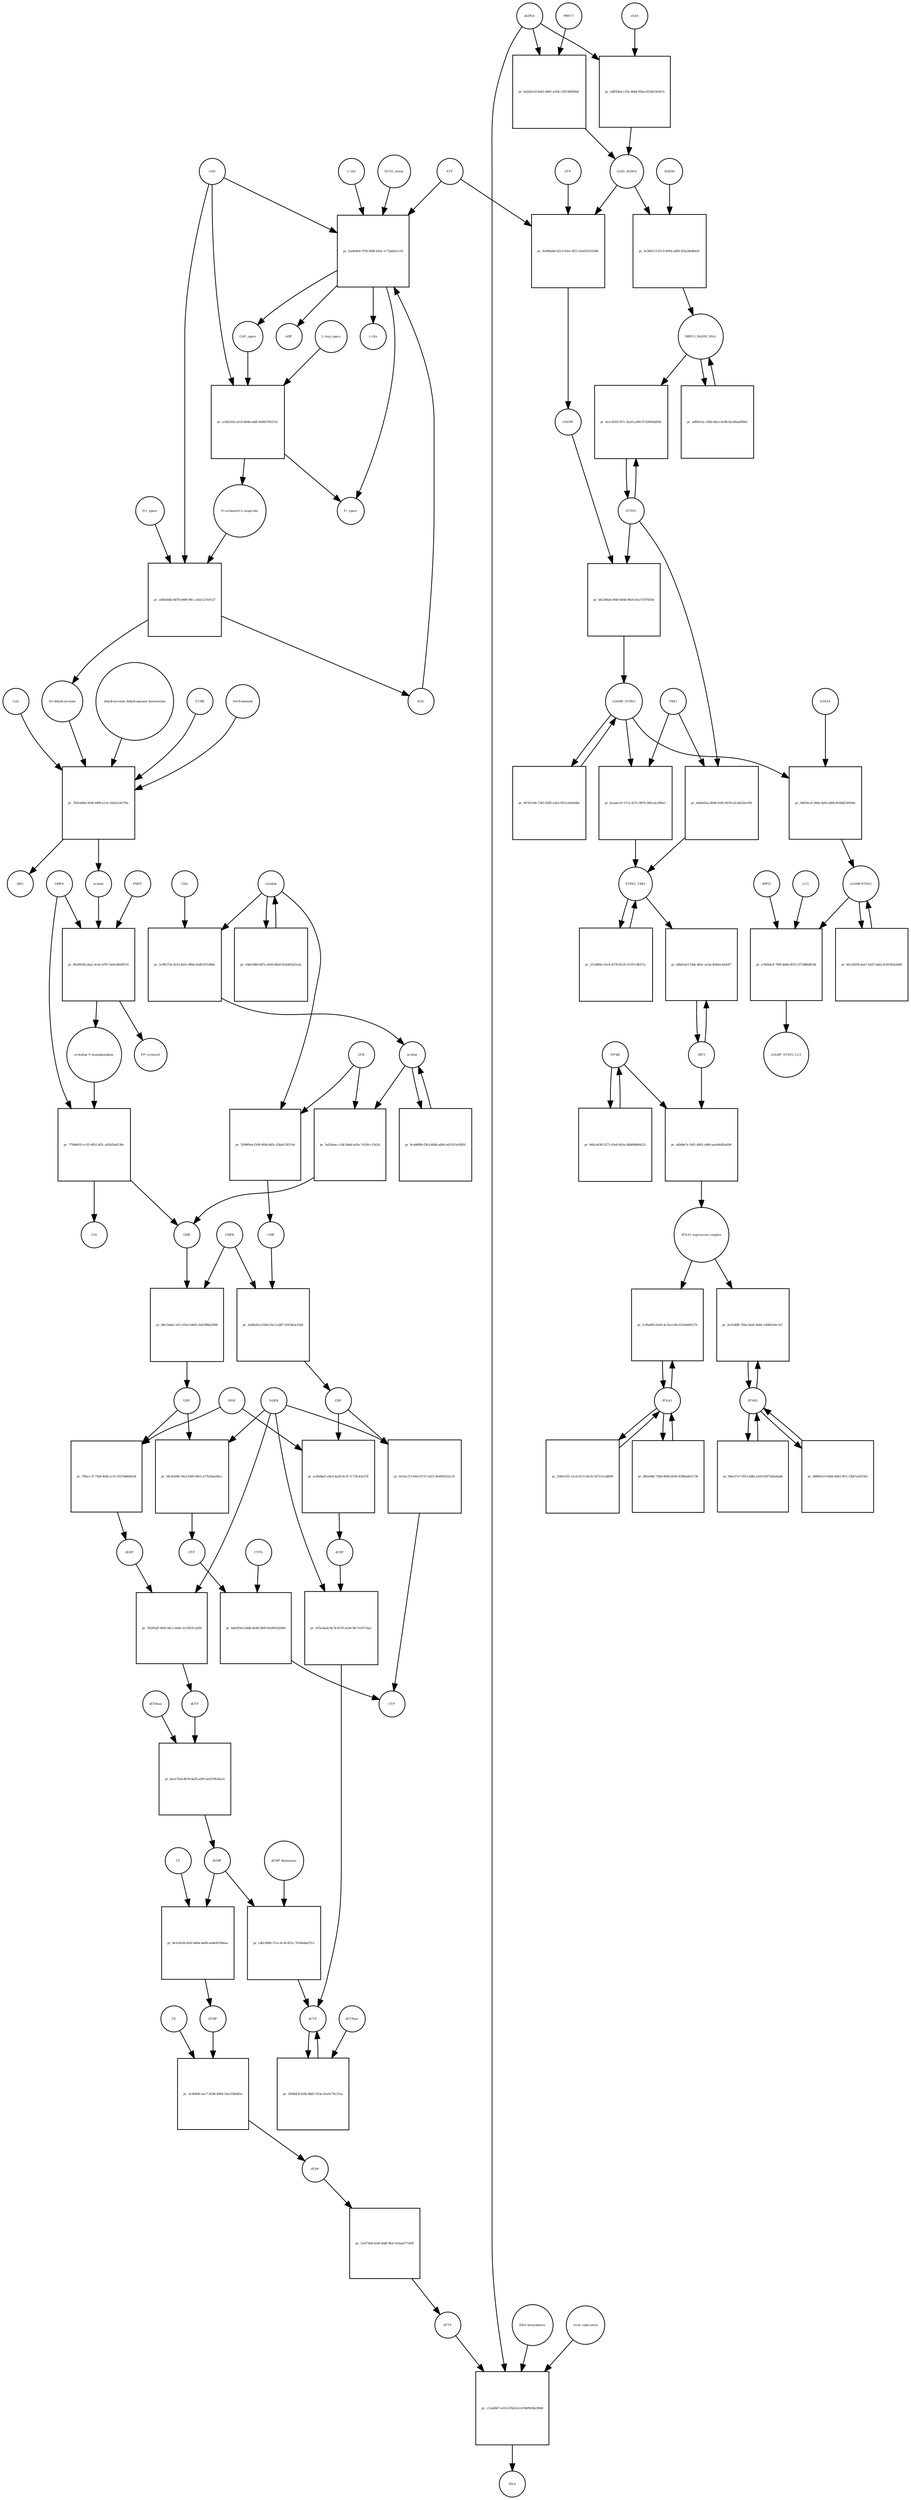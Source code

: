 strict digraph  {
"L-Gln" [annotation="", bipartite=0, cls="simple chemical", fontsize=4, label="L-Gln", shape=circle];
"pr_faa8e8eb-7f59-438f-b3ea-1c72abd1ce18" [annotation="", bipartite=1, cls=process, fontsize=4, label="pr_faa8e8eb-7f59-438f-b3ea-1c72abd1ce18", shape=square];
CAP_space [annotation="", bipartite=0, cls="simple chemical", fontsize=4, label=CAP_space, shape=circle];
CAD [annotation="", bipartite=0, cls=macromolecule, fontsize=4, label=CAD, shape=circle];
HCO3_minus [annotation="", bipartite=0, cls="simple chemical", fontsize=4, label=HCO3_minus, shape=circle];
H2O [annotation="", bipartite=0, cls="simple chemical", fontsize=4, label=H2O, shape=circle];
ATP [annotation="", bipartite=0, cls="simple chemical", fontsize=4, label=ATP, shape=circle];
"L-Glu" [annotation="", bipartite=0, cls="simple chemical", fontsize=4, label="L-Glu", shape=circle];
ADP [annotation="", bipartite=0, cls="simple chemical", fontsize=4, label=ADP, shape=circle];
Pi_space [annotation="", bipartite=0, cls="simple chemical", fontsize=4, label=Pi_space, shape=circle];
cytidine [annotation="", bipartite=0, cls="simple chemical", fontsize=4, label=cytidine, shape=circle];
"pr_5c90573d-d143-4d1e-999a-63d5187e9bfa" [annotation="", bipartite=1, cls=process, fontsize=4, label="pr_5c90573d-d143-4d1e-999a-63d5187e9bfa", shape=square];
uridine [annotation="", bipartite=0, cls="simple chemical", fontsize=4, label=uridine, shape=circle];
CDA [annotation="", bipartite=0, cls=macromolecule, fontsize=4, label=CDA, shape=circle];
"pr_5ef2abac-c1df-4bdd-ad3e-7c63fcc15424" [annotation="", bipartite=1, cls=process, fontsize=4, label="pr_5ef2abac-c1df-4bdd-ad3e-7c63fcc15424", shape=square];
UMP [annotation="", bipartite=0, cls="simple chemical", fontsize=4, label=UMP, shape=circle];
UCK [annotation="", bipartite=0, cls=macromolecule, fontsize=4, label=UCK, shape=circle];
"pr_3598f9e4-f208-495d-8d3c-f26afc5837a4" [annotation="", bipartite=1, cls=process, fontsize=4, label="pr_3598f9e4-f208-495d-8d3c-f26afc5837a4", shape=square];
CMP [annotation="", bipartite=0, cls="simple chemical", fontsize=4, label=CMP, shape=circle];
"pr_6cdddf86-f3b3-4b0b-a666-a62167e03650" [annotation="", bipartite=1, cls=process, fontsize=4, label="pr_6cdddf86-f3b3-4b0b-a666-a62167e03650", shape=square];
"pr_cb8e5889-807a-4030-8b20-832d65af1e2a" [annotation="", bipartite=1, cls=process, fontsize=4, label="pr_cb8e5889-807a-4030-8b20-832d65af1e2a", shape=square];
"pr_8be7e8ee-1d11-45e3-b8d5-5a67d86a3006" [annotation="", bipartite=1, cls=process, fontsize=4, label="pr_8be7e8ee-1d11-45e3-b8d5-5a67d86a3006", shape=square];
UDP [annotation="", bipartite=0, cls="simple chemical", fontsize=4, label=UDP, shape=circle];
CMPK [annotation="", bipartite=0, cls=macromolecule, fontsize=4, label=CMPK, shape=circle];
"pr_3ed0a41a-638d-45c3-ad87-5f47bb3cf5b4" [annotation="", bipartite=1, cls=process, fontsize=4, label="pr_3ed0a41a-638d-45c3-ad87-5f47bb3cf5b4", shape=square];
CDP [annotation="", bipartite=0, cls="simple chemical", fontsize=4, label=CDP, shape=circle];
"pr_58c4cb9d-10a3-4583-8fe5-a77b20ee0dce" [annotation="", bipartite=1, cls=process, fontsize=4, label="pr_58c4cb9d-10a3-4583-8fe5-a77b20ee0dce", shape=square];
UTP [annotation="", bipartite=0, cls="simple chemical", fontsize=4, label=UTP, shape=circle];
NDPK [annotation="", bipartite=0, cls=macromolecule, fontsize=4, label=NDPK, shape=circle];
"pr_0e1dc372-f0e6-4737-a323-4e6943232c25" [annotation="", bipartite=1, cls=process, fontsize=4, label="pr_0e1dc372-f0e6-4737-a323-4e6943232c25", shape=square];
CTP [annotation="", bipartite=0, cls="simple chemical", fontsize=4, label=CTP, shape=circle];
"pr_bde929a5-bfdb-4e9d-9d0f-f4a961b2fd00" [annotation="", bipartite=1, cls=process, fontsize=4, label="pr_bde929a5-bfdb-4e9d-9d0f-f4a961b2fd00", shape=square];
CTPS [annotation="", bipartite=0, cls=macromolecule, fontsize=4, label=CTPS, shape=circle];
"pr_70facc7f-75bd-40af-a11f-3337d4d0dcb8" [annotation="", bipartite=1, cls=process, fontsize=4, label="pr_70facc7f-75bd-40af-a11f-3337d4d0dcb8", shape=square];
dUDP [annotation="", bipartite=0, cls="simple chemical", fontsize=4, label=dUDP, shape=circle];
RNR [annotation="", bipartite=0, cls=macromolecule, fontsize=4, label=RNR, shape=circle];
"pr_7b285aff-bf40-46c1-a64e-2c33f5412a09" [annotation="", bipartite=1, cls=process, fontsize=4, label="pr_7b285aff-bf40-46c1-a64e-2c33f5412a09", shape=square];
dUTP [annotation="", bipartite=0, cls="simple chemical", fontsize=4, label=dUTP, shape=circle];
dCDP [annotation="", bipartite=0, cls="simple chemical", fontsize=4, label=dCDP, shape=circle];
"pr_e05e3aed-8a7d-4576-acb6-9fe7e1871da2" [annotation="", bipartite=1, cls=process, fontsize=4, label="pr_e05e3aed-8a7d-4576-acb6-9fe7e1871da2", shape=square];
dCTP [annotation="", bipartite=0, cls="simple chemical", fontsize=4, label=dCTP, shape=circle];
"pr_ac49dbe2-e6e3-4a20-9c3f-7c73fc43c67b" [annotation="", bipartite=1, cls=process, fontsize=4, label="pr_ac49dbe2-e6e3-4a20-9c3f-7c73fc43c67b", shape=square];
"pr_4ace7fad-db76-4a2f-ad59-ae657fb1ba1e" [annotation="", bipartite=1, cls=process, fontsize=4, label="pr_4ace7fad-db76-4a2f-ad59-ae657fb1ba1e", shape=square];
dUMP [annotation="", bipartite=0, cls="simple chemical", fontsize=4, label=dUMP, shape=circle];
dUTPase [annotation="", bipartite=0, cls=macromolecule, fontsize=4, label=dUTPase, shape=circle];
"pr_3660bf3f-fe0b-4b81-933a-81a9c79c37ea" [annotation="", bipartite=1, cls=process, fontsize=4, label="pr_3660bf3f-fe0b-4b81-933a-81a9c79c37ea", shape=square];
dCTPase [annotation="", bipartite=0, cls=macromolecule, fontsize=4, label=dCTPase, shape=circle];
"pr_cdb12896-37ce-4c36-851c-7b346dad7f12" [annotation="", bipartite=1, cls=process, fontsize=4, label="pr_cdb12896-37ce-4c36-851c-7b346dad7f12", shape=square];
"dCMP deaminase" [annotation="", bipartite=0, cls=macromolecule, fontsize=4, label="dCMP deaminase", shape=circle];
"pr_8e1e5030-fed2-469a-bd08-ae6e001f8eaa" [annotation="", bipartite=1, cls=process, fontsize=4, label="pr_8e1e5030-fed2-469a-bd08-ae6e001f8eaa", shape=square];
dTMP [annotation="", bipartite=0, cls="simple chemical", fontsize=4, label=dTMP, shape=circle];
TS [annotation="", bipartite=0, cls=macromolecule, fontsize=4, label=TS, shape=circle];
"pr_2c9fdf40-2ec7-4296-8964-1fac55b0df1e" [annotation="", bipartite=1, cls=process, fontsize=4, label="pr_2c9fdf40-2ec7-4296-8964-1fac55b0df1e", shape=square];
dTDP [annotation="", bipartite=0, cls="simple chemical", fontsize=4, label=dTDP, shape=circle];
TK [annotation="", bipartite=0, cls=macromolecule, fontsize=4, label=TK, shape=circle];
"pr_21ef74b4-d34f-4ddf-9fef-916ea477349f" [annotation="", bipartite=1, cls=process, fontsize=4, label="pr_21ef74b4-d34f-4ddf-9fef-916ea477349f", shape=square];
dTTP [annotation="", bipartite=0, cls="simple chemical", fontsize=4, label=dTTP, shape=circle];
dsDNA [annotation="", bipartite=0, cls="simple chemical", fontsize=4, label=dsDNA, shape=circle];
"pr_edff29a4-c35e-46b4-82ba-821bfc9cbf15" [annotation="", bipartite=1, cls=process, fontsize=4, label="pr_edff29a4-c35e-46b4-82ba-821bfc9cbf15", shape=square];
cGAS [annotation="", bipartite=0, cls=macromolecule, fontsize=4, label=cGAS, shape=circle];
cGAS_dsDNA [annotation="", bipartite=0, cls=complex, fontsize=4, label=cGAS_dsDNA, shape=circle];
"pr_0cd69abd-0213-45ee-9f21-02e025e31b84" [annotation="", bipartite=1, cls=process, fontsize=4, label="pr_0cd69abd-0213-45ee-9f21-02e025e31b84", shape=square];
GTP [annotation="", bipartite=0, cls="simple chemical", fontsize=4, label=GTP, shape=circle];
cGAMP [annotation="", bipartite=0, cls="simple chemical", fontsize=4, label=cGAMP, shape=circle];
"pr_bb1366a4-8f49-4b48-96a6-65a7187f503b" [annotation="", bipartite=1, cls=process, fontsize=4, label="pr_bb1366a4-8f49-4b48-96a6-65a7187f503b", shape=square];
STING [annotation="", bipartite=0, cls="macromolecule multimer", fontsize=4, label=STING, shape=circle];
cGAMP_STING [annotation="", bipartite=0, cls=complex, fontsize=4, label=cGAMP_STING, shape=circle];
TBK1 [annotation="", bipartite=0, cls=macromolecule, fontsize=4, label=TBK1, shape=circle];
"pr_8ceaece5-17c2-437c-9870-30fcadc396e3" [annotation="", bipartite=1, cls=process, fontsize=4, label="pr_8ceaece5-17c2-437c-9870-30fcadc396e3", shape=square];
STING_TBK1 [annotation="", bipartite=0, cls=complex, fontsize=4, label=STING_TBK1, shape=circle];
"pr_487b1164-7363-4285-a4a5-f921c6d3a9b6" [annotation="", bipartite=1, cls=process, fontsize=4, label="pr_487b1164-7363-4285-a4a5-f921c6d3a9b6", shape=square];
"pr_25148f0e-93c8-4378-8218-15197c9b371c" [annotation="", bipartite=1, cls=process, fontsize=4, label="pr_25148f0e-93c8-4378-8218-15197c9b371c", shape=square];
"NF-kB" [annotation="", bipartite=0, cls=complex, fontsize=4, label="NF-kB", shape=circle];
"pr_0d41a638-5271-43e9-b03a-b8b806664221" [annotation="", bipartite=1, cls=process, fontsize=4, label="pr_0d41a638-5271-43e9-b03a-b8b806664221", shape=square];
IFNA1 [annotation="", bipartite=0, cls="nucleic acid feature", fontsize=4, label=IFNA1, shape=circle];
"pr_8ffee9bf-72b6-4836-b030-4298ad031736" [annotation="", bipartite=1, cls=process, fontsize=4, label="pr_8ffee9bf-72b6-4836-b030-4298ad031736", shape=square];
IFNB1 [annotation="", bipartite=0, cls="nucleic acid feature", fontsize=4, label=IFNB1, shape=circle];
"pr_69696110-0266-4683-9f1c-f3bf7a501563" [annotation="", bipartite=1, cls=process, fontsize=4, label="pr_69696110-0266-4683-9f1c-f3bf7a501563", shape=square];
"pr_55661201-11cd-4111-be16-1b7151cd8095" [annotation="", bipartite=1, cls=process, fontsize=4, label="pr_55661201-11cd-4111-be16-1b7151cd8095", shape=square];
"pr_80ecf7e7-f915-4dfa-a350-b3f75d3e4adb" [annotation="", bipartite=1, cls=process, fontsize=4, label="pr_80ecf7e7-f915-4dfa-a350-b3f75d3e4adb", shape=square];
"pr_bc05d0ff-784a-4426-9d44-14680c0ec5a7" [annotation="", bipartite=1, cls=process, fontsize=4, label="pr_bc05d0ff-784a-4426-9d44-14680c0ec5a7", shape=square];
"IFNA1 expression complex" [annotation="", bipartite=0, cls=complex, fontsize=4, label="IFNA1 expression complex", shape=circle];
"cGAMP-STING" [annotation="", bipartite=0, cls=complex, fontsize=4, label="cGAMP-STING", shape=circle];
"pr_00c54050-4ea7-43d7-bab1-fe50363a946f" [annotation="", bipartite=1, cls=process, fontsize=4, label="pr_00c54050-4ea7-43d7-bab1-fe50363a946f", shape=square];
"pr_0a2d5e1d-9a43-4b91-a394-139156fd39dc" [annotation="", bipartite=1, cls=process, fontsize=4, label="pr_0a2d5e1d-9a43-4b91-a394-139156fd39dc", shape=square];
MRE11 [annotation="", bipartite=0, cls="macromolecule multimer", fontsize=4, label=MRE11, shape=circle];
RAD50 [annotation="", bipartite=0, cls="macromolecule multimer", fontsize=4, label=RAD50, shape=circle];
"pr_4c56b7c3-b7c9-495d-ad84-5f3a28e8bed1" [annotation="", bipartite=1, cls=process, fontsize=4, label="pr_4c56b7c3-b7c9-495d-ad84-5f3a28e8bed1", shape=square];
MRE11_RAD50_DNA [annotation="", bipartite=0, cls=complex, fontsize=4, label=MRE11_RAD50_DNA, shape=circle];
IRF3 [annotation="", bipartite=0, cls="macromolecule multimer", fontsize=4, label=IRF3, shape=circle];
"pr_bfbdcbe5-f3de-463c-ae1b-4044ac4442f7" [annotation="", bipartite=1, cls=process, fontsize=4, label="pr_bfbdcbe5-f3de-463c-ae1b-4044ac4442f7", shape=square];
"pr_049f3ec8-566e-4af6-a80b-8c60d230564e" [annotation="", bipartite=1, cls=process, fontsize=4, label="pr_049f3ec8-566e-4af6-a80b-8c60d230564e", shape=square];
SAR1A [annotation="", bipartite=0, cls=macromolecule, fontsize=4, label=SAR1A, shape=circle];
"pr_e760b4c4-79f8-4b6b-8f53-237388fd81b6" [annotation="", bipartite=1, cls=process, fontsize=4, label="pr_e760b4c4-79f8-4b6b-8f53-237388fd81b6", shape=square];
LC3 [annotation="", bipartite=0, cls=macromolecule, fontsize=4, label=LC3, shape=circle];
cGAMP_STING_LC3 [annotation="", bipartite=0, cls=complex, fontsize=4, label=cGAMP_STING_LC3, shape=circle];
WIPI2 [annotation="", bipartite=0, cls=macromolecule, fontsize=4, label=WIPI2, shape=circle];
"pr_ee1cd593-f97c-4a16-a394-9710095dd5b0" [annotation="", bipartite=1, cls=process, fontsize=4, label="pr_ee1cd593-f97c-4a16-a394-9710095dd5b0", shape=square];
"pr_ab4a05aa-6b48-41fb-9939-e2c46226c059" [annotation="", bipartite=1, cls=process, fontsize=4, label="pr_ab4a05aa-6b48-41fb-9939-e2c46226c059", shape=square];
"pr_adfb915e-196b-49ce-bc88-0e166aaf89d3" [annotation="", bipartite=1, cls=process, fontsize=4, label="pr_adfb915e-196b-49ce-bc88-0e166aaf89d3", shape=square];
"pr_a10b3320-a519-4b9d-addf-8e66670027a1" [annotation="", bipartite=1, cls=process, fontsize=4, label="pr_a10b3320-a519-4b9d-addf-8e66670027a1", shape=square];
"N-carbamoyl-L-aspartate" [annotation="", bipartite=0, cls="simple chemical", fontsize=4, label="N-carbamoyl-L-aspartate", shape=circle];
"L-Asp_space" [annotation="", bipartite=0, cls="simple chemical", fontsize=4, label="L-Asp_space", shape=circle];
"pr_a460d46b-9d78-4909-99cc-eb5c527e9127" [annotation="", bipartite=1, cls=process, fontsize=4, label="pr_a460d46b-9d78-4909-99cc-eb5c527e9127", shape=square];
"(S)-dihydroorotate" [annotation="", bipartite=0, cls="simple chemical", fontsize=4, label="(S)-dihydroorotate", shape=circle];
"H+_space" [annotation="", bipartite=0, cls="simple chemical", fontsize=4, label="H+_space", shape=circle];
"pr_70d1a66b-5030-44f8-a1c6-16d3cb3e75fe" [annotation="", bipartite=1, cls=process, fontsize=4, label="pr_70d1a66b-5030-44f8-a1c6-16d3cb3e75fe", shape=square];
orotate [annotation="", bipartite=0, cls="simple chemical", fontsize=4, label=orotate, shape=circle];
"dihydroorotate dehydrogenase holoenzyme" [annotation="", bipartite=0, cls="simple chemical", fontsize=4, label="dihydroorotate dehydrogenase holoenzyme", shape=circle];
P1788 [annotation="", bipartite=0, cls="simple chemical", fontsize=4, label=P1788, shape=circle];
Teriflunomide [annotation="", bipartite=0, cls="simple chemical", fontsize=4, label=Teriflunomide, shape=circle];
CoQ [annotation="", bipartite=0, cls="simple chemical", fontsize=4, label=CoQ, shape=circle];
QH2 [annotation="", bipartite=0, cls="simple chemical", fontsize=4, label=QH2, shape=circle];
"pr_6fa90028-aba2-4c6e-b767-9a0cd0ef857d" [annotation="", bipartite=1, cls=process, fontsize=4, label="pr_6fa90028-aba2-4c6e-b767-9a0cd0ef857d", shape=square];
"orotidine 5'-monophosphate" [annotation="", bipartite=0, cls="simple chemical", fontsize=4, label="orotidine 5'-monophosphate", shape=circle];
UMPS [annotation="", bipartite=0, cls="macromolecule multimer", fontsize=4, label=UMPS, shape=circle];
PRPP [annotation="", bipartite=0, cls="simple chemical", fontsize=4, label=PRPP, shape=circle];
"PPi [cytosol]" [annotation="", bipartite=0, cls="simple chemical", fontsize=4, label="PPi [cytosol]", shape=circle];
"pr_779ddd10-cc35-4951-bf2c-af45d3a0136c" [annotation="", bipartite=1, cls=process, fontsize=4, label="pr_779ddd10-cc35-4951-bf2c-af45d3a0136c", shape=square];
CO2 [annotation="", bipartite=0, cls="simple chemical", fontsize=4, label=CO2, shape=circle];
"pr_c13ab9d7-e010-476d-b1cd-9b0903bc0068" [annotation="", bipartite=1, cls=process, fontsize=4, label="pr_c13ab9d7-e010-476d-b1cd-9b0903bc0068", shape=square];
DNA [annotation="", bipartite=0, cls="nucleic acid feature", fontsize=4, label=DNA, shape=circle];
"DNA biosynthesis" [annotation="urn_miriam_obo.go_GO%3A0071897", bipartite=0, cls=phenotype, fontsize=4, label="DNA biosynthesis", shape=circle];
"virus replication" [annotation="", bipartite=0, cls=phenotype, fontsize=4, label="virus replication", shape=circle];
"pr_1cf6a893-0a83-4c2b-a180-012e8effe579" [annotation="", bipartite=1, cls=process, fontsize=4, label="pr_1cf6a893-0a83-4c2b-a180-012e8effe579", shape=square];
"pr_afb48e7e-54f1-4862-a969-aae04482e694" [annotation="", bipartite=1, cls=process, fontsize=4, label="pr_afb48e7e-54f1-4862-a969-aae04482e694", shape=square];
"L-Gln" -> "pr_faa8e8eb-7f59-438f-b3ea-1c72abd1ce18"  [annotation="", interaction_type=consumption];
"pr_faa8e8eb-7f59-438f-b3ea-1c72abd1ce18" -> CAP_space  [annotation="", interaction_type=production];
"pr_faa8e8eb-7f59-438f-b3ea-1c72abd1ce18" -> "L-Glu"  [annotation="", interaction_type=production];
"pr_faa8e8eb-7f59-438f-b3ea-1c72abd1ce18" -> ADP  [annotation="", interaction_type=production];
"pr_faa8e8eb-7f59-438f-b3ea-1c72abd1ce18" -> Pi_space  [annotation="", interaction_type=production];
CAP_space -> "pr_a10b3320-a519-4b9d-addf-8e66670027a1"  [annotation="", interaction_type=consumption];
CAD -> "pr_faa8e8eb-7f59-438f-b3ea-1c72abd1ce18"  [annotation=urn_miriam_reactome_REACT_1698, interaction_type=catalysis];
CAD -> "pr_a10b3320-a519-4b9d-addf-8e66670027a1"  [annotation=urn_miriam_reactome_REACT_1698, interaction_type=catalysis];
CAD -> "pr_a460d46b-9d78-4909-99cc-eb5c527e9127"  [annotation=urn_miriam_reactome_REACT_1698, interaction_type=catalysis];
HCO3_minus -> "pr_faa8e8eb-7f59-438f-b3ea-1c72abd1ce18"  [annotation="", interaction_type=consumption];
H2O -> "pr_faa8e8eb-7f59-438f-b3ea-1c72abd1ce18"  [annotation="", interaction_type=consumption];
ATP -> "pr_faa8e8eb-7f59-438f-b3ea-1c72abd1ce18"  [annotation="", interaction_type=consumption];
ATP -> "pr_0cd69abd-0213-45ee-9f21-02e025e31b84"  [annotation="", interaction_type=consumption];
cytidine -> "pr_5c90573d-d143-4d1e-999a-63d5187e9bfa"  [annotation="", interaction_type=consumption];
cytidine -> "pr_3598f9e4-f208-495d-8d3c-f26afc5837a4"  [annotation="", interaction_type=consumption];
cytidine -> "pr_cb8e5889-807a-4030-8b20-832d65af1e2a"  [annotation="", interaction_type=consumption];
"pr_5c90573d-d143-4d1e-999a-63d5187e9bfa" -> uridine  [annotation="", interaction_type=production];
uridine -> "pr_5ef2abac-c1df-4bdd-ad3e-7c63fcc15424"  [annotation="", interaction_type=consumption];
uridine -> "pr_6cdddf86-f3b3-4b0b-a666-a62167e03650"  [annotation="", interaction_type=consumption];
CDA -> "pr_5c90573d-d143-4d1e-999a-63d5187e9bfa"  [annotation="", interaction_type=catalysis];
"pr_5ef2abac-c1df-4bdd-ad3e-7c63fcc15424" -> UMP  [annotation="", interaction_type=production];
UMP -> "pr_8be7e8ee-1d11-45e3-b8d5-5a67d86a3006"  [annotation="", interaction_type=consumption];
UCK -> "pr_5ef2abac-c1df-4bdd-ad3e-7c63fcc15424"  [annotation="", interaction_type=catalysis];
UCK -> "pr_3598f9e4-f208-495d-8d3c-f26afc5837a4"  [annotation="", interaction_type=catalysis];
"pr_3598f9e4-f208-495d-8d3c-f26afc5837a4" -> CMP  [annotation="", interaction_type=production];
CMP -> "pr_3ed0a41a-638d-45c3-ad87-5f47bb3cf5b4"  [annotation="", interaction_type=consumption];
"pr_6cdddf86-f3b3-4b0b-a666-a62167e03650" -> uridine  [annotation="", interaction_type=production];
"pr_cb8e5889-807a-4030-8b20-832d65af1e2a" -> cytidine  [annotation="", interaction_type=production];
"pr_8be7e8ee-1d11-45e3-b8d5-5a67d86a3006" -> UDP  [annotation="", interaction_type=production];
UDP -> "pr_58c4cb9d-10a3-4583-8fe5-a77b20ee0dce"  [annotation="", interaction_type=consumption];
UDP -> "pr_70facc7f-75bd-40af-a11f-3337d4d0dcb8"  [annotation="", interaction_type=consumption];
CMPK -> "pr_8be7e8ee-1d11-45e3-b8d5-5a67d86a3006"  [annotation="", interaction_type=catalysis];
CMPK -> "pr_3ed0a41a-638d-45c3-ad87-5f47bb3cf5b4"  [annotation="", interaction_type=catalysis];
"pr_3ed0a41a-638d-45c3-ad87-5f47bb3cf5b4" -> CDP  [annotation="", interaction_type=production];
CDP -> "pr_0e1dc372-f0e6-4737-a323-4e6943232c25"  [annotation="", interaction_type=consumption];
CDP -> "pr_ac49dbe2-e6e3-4a20-9c3f-7c73fc43c67b"  [annotation="", interaction_type=consumption];
"pr_58c4cb9d-10a3-4583-8fe5-a77b20ee0dce" -> UTP  [annotation="", interaction_type=production];
UTP -> "pr_bde929a5-bfdb-4e9d-9d0f-f4a961b2fd00"  [annotation="", interaction_type=consumption];
NDPK -> "pr_58c4cb9d-10a3-4583-8fe5-a77b20ee0dce"  [annotation="", interaction_type=catalysis];
NDPK -> "pr_0e1dc372-f0e6-4737-a323-4e6943232c25"  [annotation="", interaction_type=catalysis];
NDPK -> "pr_7b285aff-bf40-46c1-a64e-2c33f5412a09"  [annotation="", interaction_type=catalysis];
NDPK -> "pr_e05e3aed-8a7d-4576-acb6-9fe7e1871da2"  [annotation="", interaction_type=catalysis];
"pr_0e1dc372-f0e6-4737-a323-4e6943232c25" -> CTP  [annotation="", interaction_type=production];
"pr_bde929a5-bfdb-4e9d-9d0f-f4a961b2fd00" -> CTP  [annotation="", interaction_type=production];
CTPS -> "pr_bde929a5-bfdb-4e9d-9d0f-f4a961b2fd00"  [annotation="", interaction_type=catalysis];
"pr_70facc7f-75bd-40af-a11f-3337d4d0dcb8" -> dUDP  [annotation="", interaction_type=production];
dUDP -> "pr_7b285aff-bf40-46c1-a64e-2c33f5412a09"  [annotation="", interaction_type=consumption];
RNR -> "pr_70facc7f-75bd-40af-a11f-3337d4d0dcb8"  [annotation="", interaction_type=catalysis];
RNR -> "pr_ac49dbe2-e6e3-4a20-9c3f-7c73fc43c67b"  [annotation="", interaction_type=catalysis];
"pr_7b285aff-bf40-46c1-a64e-2c33f5412a09" -> dUTP  [annotation="", interaction_type=production];
dUTP -> "pr_4ace7fad-db76-4a2f-ad59-ae657fb1ba1e"  [annotation="", interaction_type=consumption];
dCDP -> "pr_e05e3aed-8a7d-4576-acb6-9fe7e1871da2"  [annotation="", interaction_type=consumption];
"pr_e05e3aed-8a7d-4576-acb6-9fe7e1871da2" -> dCTP  [annotation="", interaction_type=production];
dCTP -> "pr_3660bf3f-fe0b-4b81-933a-81a9c79c37ea"  [annotation="", interaction_type=consumption];
"pr_ac49dbe2-e6e3-4a20-9c3f-7c73fc43c67b" -> dCDP  [annotation="", interaction_type=production];
"pr_4ace7fad-db76-4a2f-ad59-ae657fb1ba1e" -> dUMP  [annotation="", interaction_type=production];
dUMP -> "pr_cdb12896-37ce-4c36-851c-7b346dad7f12"  [annotation="", interaction_type=consumption];
dUMP -> "pr_8e1e5030-fed2-469a-bd08-ae6e001f8eaa"  [annotation="", interaction_type=consumption];
dUTPase -> "pr_4ace7fad-db76-4a2f-ad59-ae657fb1ba1e"  [annotation="", interaction_type=catalysis];
"pr_3660bf3f-fe0b-4b81-933a-81a9c79c37ea" -> dCTP  [annotation="", interaction_type=production];
dCTPase -> "pr_3660bf3f-fe0b-4b81-933a-81a9c79c37ea"  [annotation="", interaction_type=catalysis];
"pr_cdb12896-37ce-4c36-851c-7b346dad7f12" -> dCTP  [annotation="", interaction_type=production];
"dCMP deaminase" -> "pr_cdb12896-37ce-4c36-851c-7b346dad7f12"  [annotation="", interaction_type=catalysis];
"pr_8e1e5030-fed2-469a-bd08-ae6e001f8eaa" -> dTMP  [annotation="", interaction_type=production];
dTMP -> "pr_2c9fdf40-2ec7-4296-8964-1fac55b0df1e"  [annotation="", interaction_type=consumption];
TS -> "pr_8e1e5030-fed2-469a-bd08-ae6e001f8eaa"  [annotation="", interaction_type=catalysis];
"pr_2c9fdf40-2ec7-4296-8964-1fac55b0df1e" -> dTDP  [annotation="", interaction_type=production];
dTDP -> "pr_21ef74b4-d34f-4ddf-9fef-916ea477349f"  [annotation="", interaction_type=consumption];
TK -> "pr_2c9fdf40-2ec7-4296-8964-1fac55b0df1e"  [annotation="", interaction_type=catalysis];
"pr_21ef74b4-d34f-4ddf-9fef-916ea477349f" -> dTTP  [annotation="", interaction_type=production];
dTTP -> "pr_c13ab9d7-e010-476d-b1cd-9b0903bc0068"  [annotation="", interaction_type=consumption];
dsDNA -> "pr_edff29a4-c35e-46b4-82ba-821bfc9cbf15"  [annotation="", interaction_type=consumption];
dsDNA -> "pr_0a2d5e1d-9a43-4b91-a394-139156fd39dc"  [annotation="", interaction_type=consumption];
dsDNA -> "pr_c13ab9d7-e010-476d-b1cd-9b0903bc0068"  [annotation="", interaction_type=consumption];
"pr_edff29a4-c35e-46b4-82ba-821bfc9cbf15" -> cGAS_dsDNA  [annotation="", interaction_type=production];
cGAS -> "pr_edff29a4-c35e-46b4-82ba-821bfc9cbf15"  [annotation="", interaction_type=consumption];
cGAS_dsDNA -> "pr_0cd69abd-0213-45ee-9f21-02e025e31b84"  [annotation="", interaction_type=catalysis];
cGAS_dsDNA -> "pr_4c56b7c3-b7c9-495d-ad84-5f3a28e8bed1"  [annotation="", interaction_type=consumption];
"pr_0cd69abd-0213-45ee-9f21-02e025e31b84" -> cGAMP  [annotation="", interaction_type=production];
GTP -> "pr_0cd69abd-0213-45ee-9f21-02e025e31b84"  [annotation="", interaction_type=consumption];
cGAMP -> "pr_bb1366a4-8f49-4b48-96a6-65a7187f503b"  [annotation="", interaction_type=consumption];
"pr_bb1366a4-8f49-4b48-96a6-65a7187f503b" -> cGAMP_STING  [annotation="", interaction_type=production];
STING -> "pr_bb1366a4-8f49-4b48-96a6-65a7187f503b"  [annotation="", interaction_type=consumption];
STING -> "pr_ee1cd593-f97c-4a16-a394-9710095dd5b0"  [annotation="", interaction_type=consumption];
STING -> "pr_ab4a05aa-6b48-41fb-9939-e2c46226c059"  [annotation="", interaction_type=consumption];
cGAMP_STING -> "pr_8ceaece5-17c2-437c-9870-30fcadc396e3"  [annotation="", interaction_type=consumption];
cGAMP_STING -> "pr_487b1164-7363-4285-a4a5-f921c6d3a9b6"  [annotation="", interaction_type=consumption];
cGAMP_STING -> "pr_049f3ec8-566e-4af6-a80b-8c60d230564e"  [annotation="", interaction_type=consumption];
TBK1 -> "pr_8ceaece5-17c2-437c-9870-30fcadc396e3"  [annotation="", interaction_type=consumption];
TBK1 -> "pr_ab4a05aa-6b48-41fb-9939-e2c46226c059"  [annotation="", interaction_type=consumption];
"pr_8ceaece5-17c2-437c-9870-30fcadc396e3" -> STING_TBK1  [annotation="", interaction_type=production];
STING_TBK1 -> "pr_25148f0e-93c8-4378-8218-15197c9b371c"  [annotation="", interaction_type=consumption];
STING_TBK1 -> "pr_bfbdcbe5-f3de-463c-ae1b-4044ac4442f7"  [annotation="", interaction_type=catalysis];
"pr_487b1164-7363-4285-a4a5-f921c6d3a9b6" -> cGAMP_STING  [annotation="", interaction_type=production];
"pr_25148f0e-93c8-4378-8218-15197c9b371c" -> STING_TBK1  [annotation="", interaction_type=production];
"NF-kB" -> "pr_0d41a638-5271-43e9-b03a-b8b806664221"  [annotation="", interaction_type=consumption];
"NF-kB" -> "pr_afb48e7e-54f1-4862-a969-aae04482e694"  [annotation="", interaction_type=consumption];
"pr_0d41a638-5271-43e9-b03a-b8b806664221" -> "NF-kB"  [annotation="", interaction_type=production];
IFNA1 -> "pr_8ffee9bf-72b6-4836-b030-4298ad031736"  [annotation="", interaction_type=consumption];
IFNA1 -> "pr_55661201-11cd-4111-be16-1b7151cd8095"  [annotation="", interaction_type=consumption];
IFNA1 -> "pr_1cf6a893-0a83-4c2b-a180-012e8effe579"  [annotation="", interaction_type=consumption];
"pr_8ffee9bf-72b6-4836-b030-4298ad031736" -> IFNA1  [annotation="", interaction_type=production];
IFNB1 -> "pr_69696110-0266-4683-9f1c-f3bf7a501563"  [annotation="", interaction_type=consumption];
IFNB1 -> "pr_80ecf7e7-f915-4dfa-a350-b3f75d3e4adb"  [annotation="", interaction_type=consumption];
IFNB1 -> "pr_bc05d0ff-784a-4426-9d44-14680c0ec5a7"  [annotation="", interaction_type=consumption];
"pr_69696110-0266-4683-9f1c-f3bf7a501563" -> IFNB1  [annotation="", interaction_type=production];
"pr_55661201-11cd-4111-be16-1b7151cd8095" -> IFNA1  [annotation="", interaction_type=production];
"pr_80ecf7e7-f915-4dfa-a350-b3f75d3e4adb" -> IFNB1  [annotation="", interaction_type=production];
"pr_bc05d0ff-784a-4426-9d44-14680c0ec5a7" -> IFNB1  [annotation="", interaction_type=production];
"IFNA1 expression complex" -> "pr_bc05d0ff-784a-4426-9d44-14680c0ec5a7"  [annotation="", interaction_type=stimulation];
"IFNA1 expression complex" -> "pr_1cf6a893-0a83-4c2b-a180-012e8effe579"  [annotation="", interaction_type=stimulation];
"cGAMP-STING" -> "pr_00c54050-4ea7-43d7-bab1-fe50363a946f"  [annotation="", interaction_type=consumption];
"cGAMP-STING" -> "pr_e760b4c4-79f8-4b6b-8f53-237388fd81b6"  [annotation="", interaction_type=consumption];
"pr_00c54050-4ea7-43d7-bab1-fe50363a946f" -> "cGAMP-STING"  [annotation="", interaction_type=production];
"pr_0a2d5e1d-9a43-4b91-a394-139156fd39dc" -> cGAS_dsDNA  [annotation="", interaction_type=production];
MRE11 -> "pr_0a2d5e1d-9a43-4b91-a394-139156fd39dc"  [annotation="", interaction_type=consumption];
RAD50 -> "pr_4c56b7c3-b7c9-495d-ad84-5f3a28e8bed1"  [annotation="", interaction_type=consumption];
"pr_4c56b7c3-b7c9-495d-ad84-5f3a28e8bed1" -> MRE11_RAD50_DNA  [annotation="", interaction_type=production];
MRE11_RAD50_DNA -> "pr_ee1cd593-f97c-4a16-a394-9710095dd5b0"  [annotation="", interaction_type=catalysis];
MRE11_RAD50_DNA -> "pr_adfb915e-196b-49ce-bc88-0e166aaf89d3"  [annotation="", interaction_type=consumption];
IRF3 -> "pr_bfbdcbe5-f3de-463c-ae1b-4044ac4442f7"  [annotation="", interaction_type=consumption];
IRF3 -> "pr_afb48e7e-54f1-4862-a969-aae04482e694"  [annotation="", interaction_type=consumption];
"pr_bfbdcbe5-f3de-463c-ae1b-4044ac4442f7" -> IRF3  [annotation="", interaction_type=production];
"pr_049f3ec8-566e-4af6-a80b-8c60d230564e" -> "cGAMP-STING"  [annotation="", interaction_type=production];
SAR1A -> "pr_049f3ec8-566e-4af6-a80b-8c60d230564e"  [annotation="", interaction_type=catalysis];
"pr_e760b4c4-79f8-4b6b-8f53-237388fd81b6" -> cGAMP_STING_LC3  [annotation="", interaction_type=production];
LC3 -> "pr_e760b4c4-79f8-4b6b-8f53-237388fd81b6"  [annotation="", interaction_type=consumption];
WIPI2 -> "pr_e760b4c4-79f8-4b6b-8f53-237388fd81b6"  [annotation="", interaction_type=catalysis];
"pr_ee1cd593-f97c-4a16-a394-9710095dd5b0" -> STING  [annotation="", interaction_type=production];
"pr_ab4a05aa-6b48-41fb-9939-e2c46226c059" -> STING_TBK1  [annotation="", interaction_type=production];
"pr_adfb915e-196b-49ce-bc88-0e166aaf89d3" -> MRE11_RAD50_DNA  [annotation="", interaction_type=production];
"pr_a10b3320-a519-4b9d-addf-8e66670027a1" -> "N-carbamoyl-L-aspartate"  [annotation="", interaction_type=production];
"pr_a10b3320-a519-4b9d-addf-8e66670027a1" -> Pi_space  [annotation="", interaction_type=production];
"N-carbamoyl-L-aspartate" -> "pr_a460d46b-9d78-4909-99cc-eb5c527e9127"  [annotation="", interaction_type=consumption];
"L-Asp_space" -> "pr_a10b3320-a519-4b9d-addf-8e66670027a1"  [annotation="", interaction_type=consumption];
"pr_a460d46b-9d78-4909-99cc-eb5c527e9127" -> "(S)-dihydroorotate"  [annotation="", interaction_type=production];
"pr_a460d46b-9d78-4909-99cc-eb5c527e9127" -> H2O  [annotation="", interaction_type=production];
"(S)-dihydroorotate" -> "pr_70d1a66b-5030-44f8-a1c6-16d3cb3e75fe"  [annotation="", interaction_type=consumption];
"H+_space" -> "pr_a460d46b-9d78-4909-99cc-eb5c527e9127"  [annotation="", interaction_type=consumption];
"pr_70d1a66b-5030-44f8-a1c6-16d3cb3e75fe" -> orotate  [annotation="", interaction_type=production];
"pr_70d1a66b-5030-44f8-a1c6-16d3cb3e75fe" -> QH2  [annotation="", interaction_type=production];
orotate -> "pr_6fa90028-aba2-4c6e-b767-9a0cd0ef857d"  [annotation="", interaction_type=consumption];
"dihydroorotate dehydrogenase holoenzyme" -> "pr_70d1a66b-5030-44f8-a1c6-16d3cb3e75fe"  [annotation=urn_miriam_reactome_REACT_1698, interaction_type=catalysis];
P1788 -> "pr_70d1a66b-5030-44f8-a1c6-16d3cb3e75fe"  [annotation=urn_miriam_reactome_REACT_1698, interaction_type=inhibition];
Teriflunomide -> "pr_70d1a66b-5030-44f8-a1c6-16d3cb3e75fe"  [annotation=urn_miriam_reactome_REACT_1698, interaction_type=inhibition];
CoQ -> "pr_70d1a66b-5030-44f8-a1c6-16d3cb3e75fe"  [annotation="", interaction_type=consumption];
"pr_6fa90028-aba2-4c6e-b767-9a0cd0ef857d" -> "orotidine 5'-monophosphate"  [annotation="", interaction_type=production];
"pr_6fa90028-aba2-4c6e-b767-9a0cd0ef857d" -> "PPi [cytosol]"  [annotation="", interaction_type=production];
"orotidine 5'-monophosphate" -> "pr_779ddd10-cc35-4951-bf2c-af45d3a0136c"  [annotation="", interaction_type=consumption];
UMPS -> "pr_6fa90028-aba2-4c6e-b767-9a0cd0ef857d"  [annotation=urn_miriam_reactome_REACT_1698, interaction_type=catalysis];
UMPS -> "pr_779ddd10-cc35-4951-bf2c-af45d3a0136c"  [annotation=urn_miriam_reactome_REACT_1698, interaction_type=catalysis];
PRPP -> "pr_6fa90028-aba2-4c6e-b767-9a0cd0ef857d"  [annotation="", interaction_type=consumption];
"pr_779ddd10-cc35-4951-bf2c-af45d3a0136c" -> UMP  [annotation="", interaction_type=production];
"pr_779ddd10-cc35-4951-bf2c-af45d3a0136c" -> CO2  [annotation="", interaction_type=production];
"pr_c13ab9d7-e010-476d-b1cd-9b0903bc0068" -> DNA  [annotation="", interaction_type=production];
"DNA biosynthesis" -> "pr_c13ab9d7-e010-476d-b1cd-9b0903bc0068"  [annotation="", interaction_type=catalysis];
"virus replication" -> "pr_c13ab9d7-e010-476d-b1cd-9b0903bc0068"  [annotation="", interaction_type=inhibition];
"pr_1cf6a893-0a83-4c2b-a180-012e8effe579" -> IFNA1  [annotation="", interaction_type=production];
"pr_afb48e7e-54f1-4862-a969-aae04482e694" -> "IFNA1 expression complex"  [annotation="", interaction_type=production];
}
